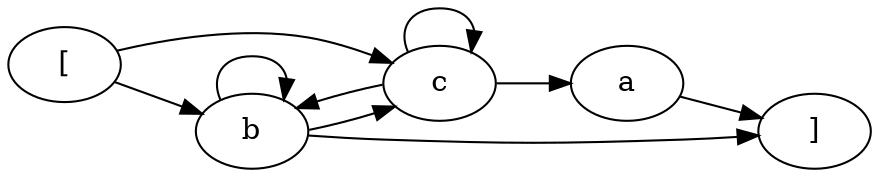 digraph G {
rankdir = LR
label = "";
esg0_vertex0 -> esg0_vertex2;
esg0_vertex0 -> esg0_vertex3;
esg0_vertex2 -> esg0_vertex4;
esg0_vertex1 -> esg0_vertex4;
esg0_vertex2 -> esg0_vertex2;
esg0_vertex3 -> esg0_vertex3;
esg0_vertex2 -> esg0_vertex3;
esg0_vertex3 -> esg0_vertex1;
esg0_vertex3 -> esg0_vertex2;
esg0_vertex0 [label = "["]
esg0_vertex2 [label = "b"]
esg0_vertex3 [label = "c"]
esg0_vertex4 [label = "]"]
esg0_vertex1 [label = "a"]
}
